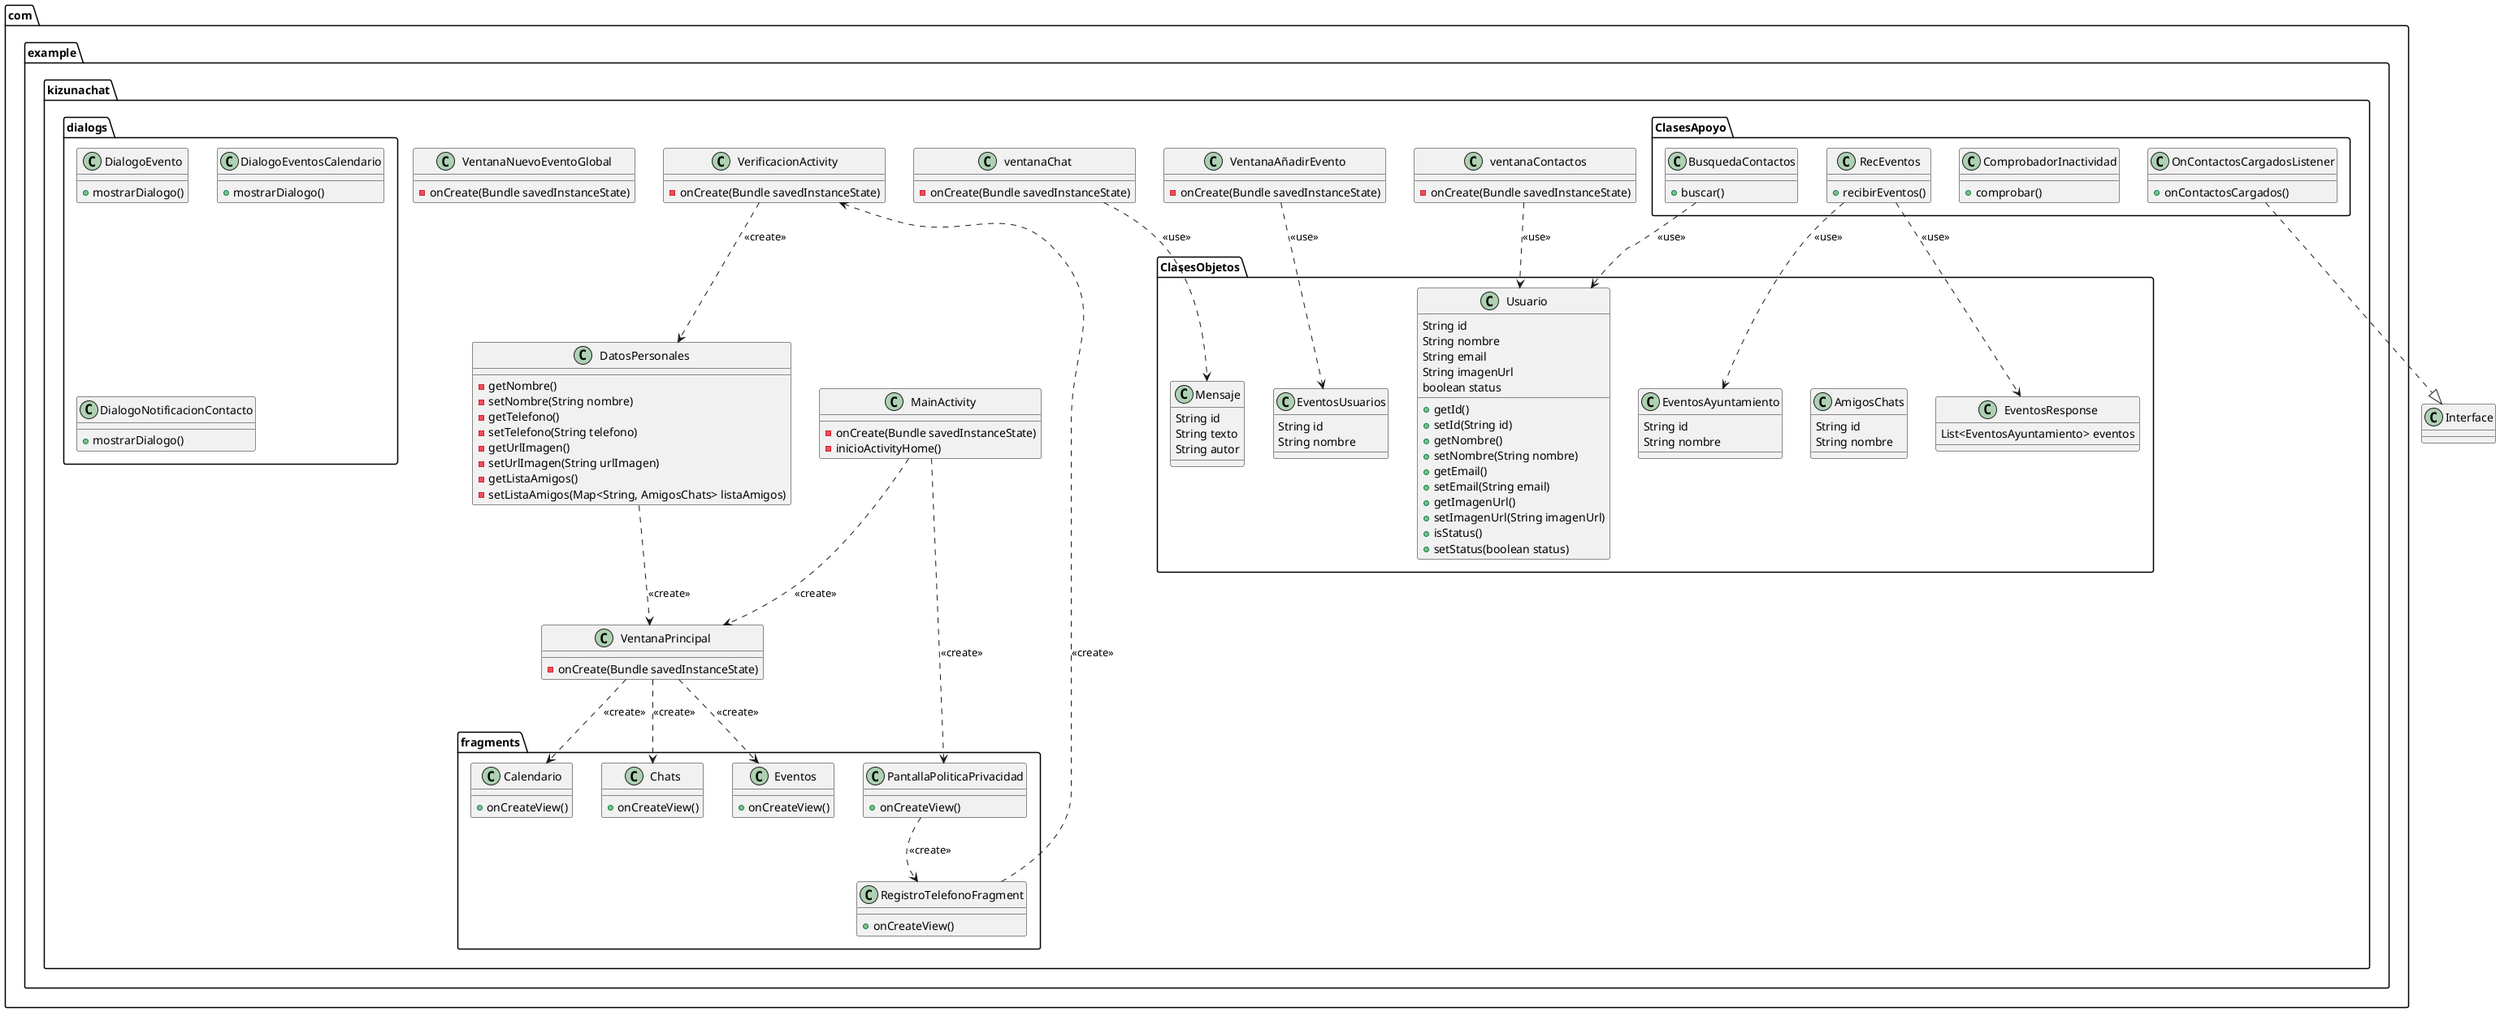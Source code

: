 @startuml
package com.example.kizunachat {
    class MainActivity {
        - onCreate(Bundle savedInstanceState)
        - inicioActivityHome()
    }

    class DatosPersonales {
        - getNombre()
        - setNombre(String nombre)
        - getTelefono()
        - setTelefono(String telefono)
        - getUrlImagen()
        - setUrlImagen(String urlImagen)
        - getListaAmigos()
        - setListaAmigos(Map<String, AmigosChats> listaAmigos)
    }

    class VentanaAñadirEvento {
        - onCreate(Bundle savedInstanceState)
    }

    class ventanaChat {
        - onCreate(Bundle savedInstanceState)
    }

    class ventanaContactos {
        - onCreate(Bundle savedInstanceState)
    }

    class VentanaNuevoEventoGlobal {
        - onCreate(Bundle savedInstanceState)
    }

    class VentanaPrincipal {
        - onCreate(Bundle savedInstanceState)
    }

    class VerificacionActivity {
        - onCreate(Bundle savedInstanceState)
    }
}

package com.example.kizunachat.ClasesObjetos {
    class Usuario {
        String id
        String nombre
        String email
        String imagenUrl
        boolean status
        + getId()
        + setId(String id)
        + getNombre()
        + setNombre(String nombre)
        + getEmail()
        + setEmail(String email)
        + getImagenUrl()
        + setImagenUrl(String imagenUrl)
        + isStatus()
        + setStatus(boolean status)
    }

    class AmigosChats {
        String id
        String nombre
    }

    class EventosAyuntamiento {
        String id
        String nombre
    }

    class EventosResponse {
        List<EventosAyuntamiento> eventos
    }

    class EventosUsuarios {
        String id
        String nombre
    }

    class Mensaje {
        String id
        String texto
        String autor
    }
}

package com.example.kizunachat.ClasesApoyo {
    class BusquedaContactos {
        + buscar()
    }

    class ComprobadorInactividad {
        + comprobar()
    }

    class OnContactosCargadosListener {
        + onContactosCargados()
    }

    class RecEventos {
        + recibirEventos()
    }
}

package com.example.kizunachat.dialogs {
    class DialogoEvento {
        + mostrarDialogo()
    }

    class DialogoEventosCalendario {
        + mostrarDialogo()
    }

    class DialogoNotificacionContacto {
        + mostrarDialogo()
    }
}

package com.example.kizunachat.fragments {
    class Calendario {
        + onCreateView()
    }

    class Chats {
        + onCreateView()
    }

    class Eventos {
        + onCreateView()
    }

    class PantallaPoliticaPrivacidad {
        + onCreateView()
    }

    class RegistroTelefonoFragment {
        + onCreateView()
    }
}


MainActivity ..> VentanaPrincipal : <<create>>
MainActivity ..> PantallaPoliticaPrivacidad : <<create>>
PantallaPoliticaPrivacidad ..> RegistroTelefonoFragment : <<create>>
RegistroTelefonoFragment ..> VerificacionActivity : <<create>>
VerificacionActivity ..> DatosPersonales : <<create>>
DatosPersonales ..> VentanaPrincipal : <<create>>

VentanaPrincipal ..> Chats : <<create>>
VentanaPrincipal ..> Calendario : <<create>>
VentanaPrincipal ..> Eventos : <<create>>

ventanaContactos ..> Usuario : <<use>>
ventanaChat ..> Mensaje : <<use>>
VentanaAñadirEvento ..> EventosUsuarios : <<use>>


BusquedaContactos ..> Usuario : <<use>>
RecEventos ..> EventosAyuntamiento : <<use>>
RecEventos ..> EventosResponse : <<use>>

OnContactosCargadosListener ..|> Interface
@enduml
